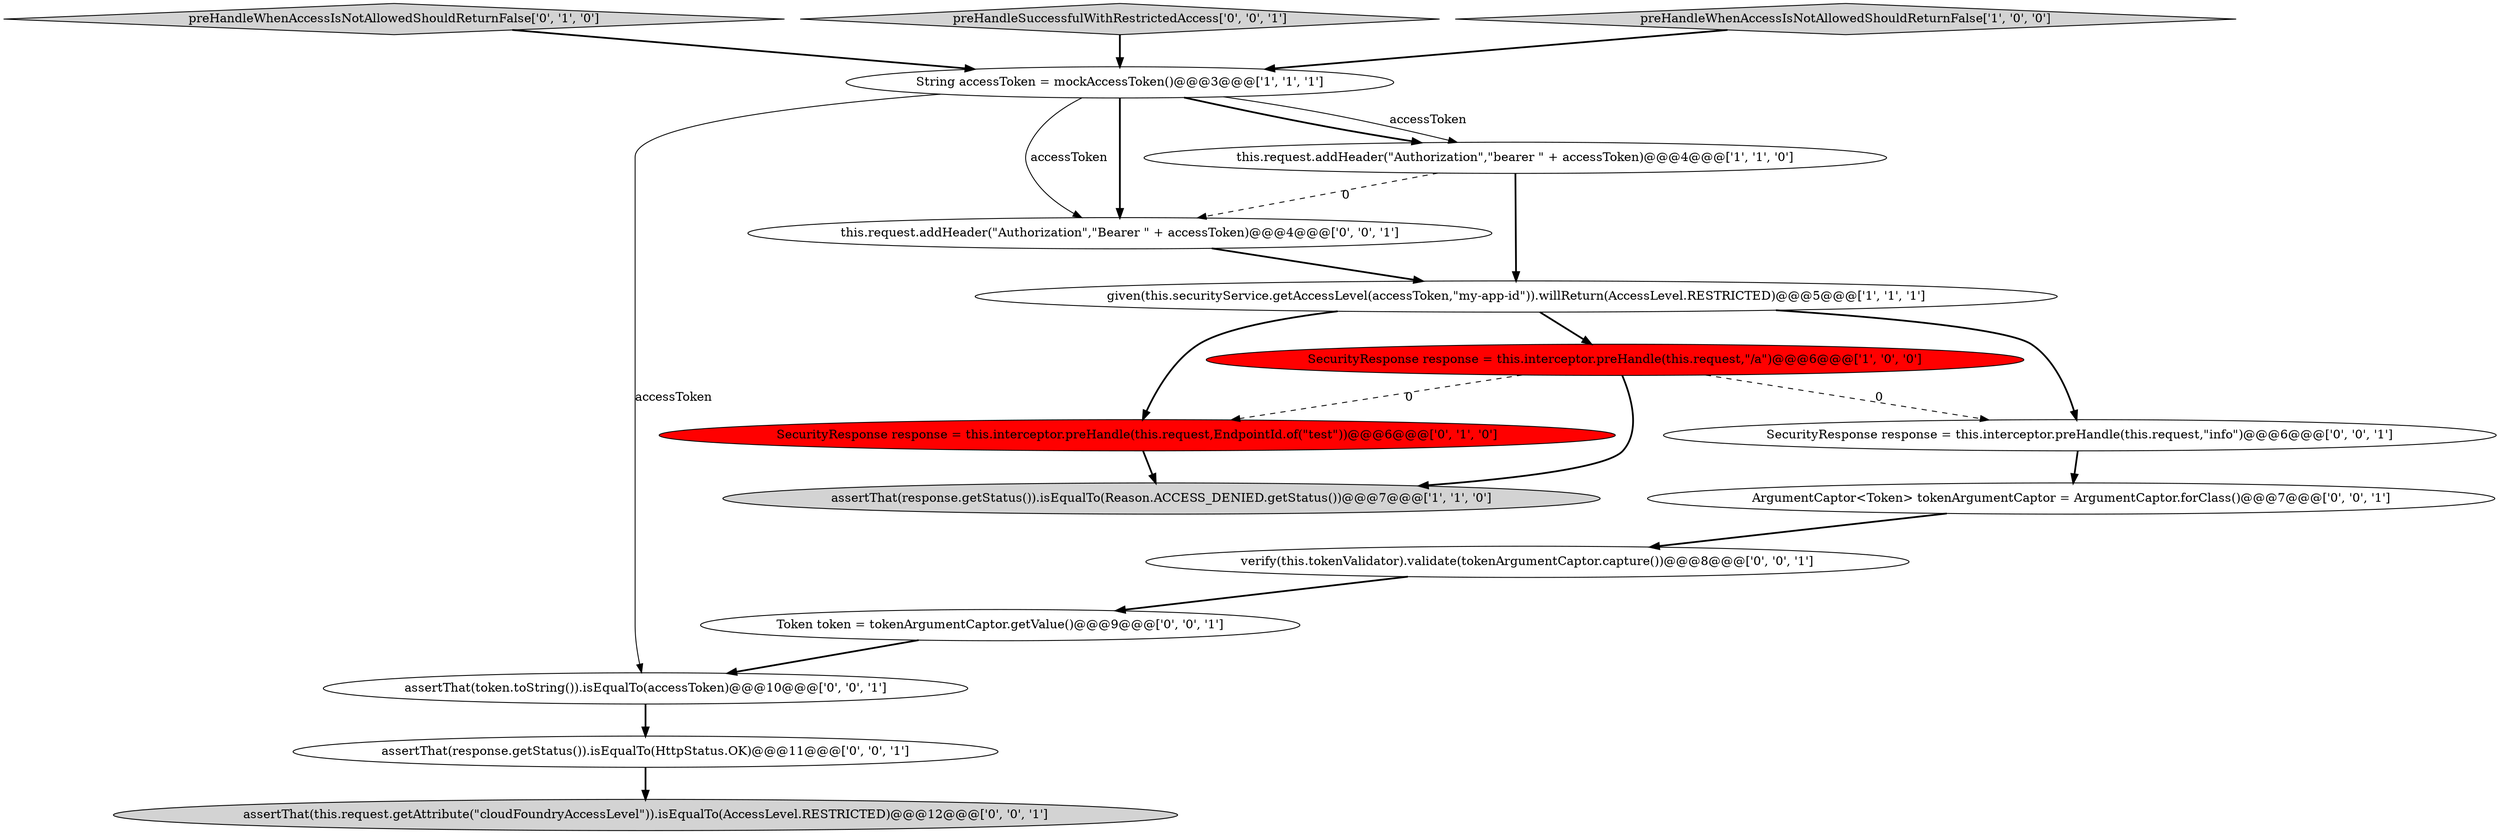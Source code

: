 digraph {
10 [style = filled, label = "assertThat(this.request.getAttribute(\"cloudFoundryAccessLevel\")).isEqualTo(AccessLevel.RESTRICTED)@@@12@@@['0', '0', '1']", fillcolor = lightgray, shape = ellipse image = "AAA0AAABBB3BBB"];
5 [style = filled, label = "String accessToken = mockAccessToken()@@@3@@@['1', '1', '1']", fillcolor = white, shape = ellipse image = "AAA0AAABBB1BBB"];
15 [style = filled, label = "assertThat(token.toString()).isEqualTo(accessToken)@@@10@@@['0', '0', '1']", fillcolor = white, shape = ellipse image = "AAA0AAABBB3BBB"];
4 [style = filled, label = "this.request.addHeader(\"Authorization\",\"bearer \" + accessToken)@@@4@@@['1', '1', '0']", fillcolor = white, shape = ellipse image = "AAA0AAABBB1BBB"];
0 [style = filled, label = "given(this.securityService.getAccessLevel(accessToken,\"my-app-id\")).willReturn(AccessLevel.RESTRICTED)@@@5@@@['1', '1', '1']", fillcolor = white, shape = ellipse image = "AAA0AAABBB1BBB"];
6 [style = filled, label = "SecurityResponse response = this.interceptor.preHandle(this.request,EndpointId.of(\"test\"))@@@6@@@['0', '1', '0']", fillcolor = red, shape = ellipse image = "AAA1AAABBB2BBB"];
8 [style = filled, label = "ArgumentCaptor<Token> tokenArgumentCaptor = ArgumentCaptor.forClass()@@@7@@@['0', '0', '1']", fillcolor = white, shape = ellipse image = "AAA0AAABBB3BBB"];
9 [style = filled, label = "verify(this.tokenValidator).validate(tokenArgumentCaptor.capture())@@@8@@@['0', '0', '1']", fillcolor = white, shape = ellipse image = "AAA0AAABBB3BBB"];
2 [style = filled, label = "SecurityResponse response = this.interceptor.preHandle(this.request,\"/a\")@@@6@@@['1', '0', '0']", fillcolor = red, shape = ellipse image = "AAA1AAABBB1BBB"];
12 [style = filled, label = "SecurityResponse response = this.interceptor.preHandle(this.request,\"info\")@@@6@@@['0', '0', '1']", fillcolor = white, shape = ellipse image = "AAA0AAABBB3BBB"];
1 [style = filled, label = "assertThat(response.getStatus()).isEqualTo(Reason.ACCESS_DENIED.getStatus())@@@7@@@['1', '1', '0']", fillcolor = lightgray, shape = ellipse image = "AAA0AAABBB1BBB"];
7 [style = filled, label = "preHandleWhenAccessIsNotAllowedShouldReturnFalse['0', '1', '0']", fillcolor = lightgray, shape = diamond image = "AAA0AAABBB2BBB"];
13 [style = filled, label = "this.request.addHeader(\"Authorization\",\"Bearer \" + accessToken)@@@4@@@['0', '0', '1']", fillcolor = white, shape = ellipse image = "AAA0AAABBB3BBB"];
14 [style = filled, label = "Token token = tokenArgumentCaptor.getValue()@@@9@@@['0', '0', '1']", fillcolor = white, shape = ellipse image = "AAA0AAABBB3BBB"];
16 [style = filled, label = "assertThat(response.getStatus()).isEqualTo(HttpStatus.OK)@@@11@@@['0', '0', '1']", fillcolor = white, shape = ellipse image = "AAA0AAABBB3BBB"];
11 [style = filled, label = "preHandleSuccessfulWithRestrictedAccess['0', '0', '1']", fillcolor = lightgray, shape = diamond image = "AAA0AAABBB3BBB"];
3 [style = filled, label = "preHandleWhenAccessIsNotAllowedShouldReturnFalse['1', '0', '0']", fillcolor = lightgray, shape = diamond image = "AAA0AAABBB1BBB"];
0->6 [style = bold, label=""];
16->10 [style = bold, label=""];
2->1 [style = bold, label=""];
0->12 [style = bold, label=""];
0->2 [style = bold, label=""];
5->13 [style = solid, label="accessToken"];
15->16 [style = bold, label=""];
4->0 [style = bold, label=""];
6->1 [style = bold, label=""];
2->12 [style = dashed, label="0"];
11->5 [style = bold, label=""];
3->5 [style = bold, label=""];
7->5 [style = bold, label=""];
12->8 [style = bold, label=""];
5->4 [style = solid, label="accessToken"];
5->13 [style = bold, label=""];
5->4 [style = bold, label=""];
8->9 [style = bold, label=""];
9->14 [style = bold, label=""];
2->6 [style = dashed, label="0"];
5->15 [style = solid, label="accessToken"];
14->15 [style = bold, label=""];
4->13 [style = dashed, label="0"];
13->0 [style = bold, label=""];
}
